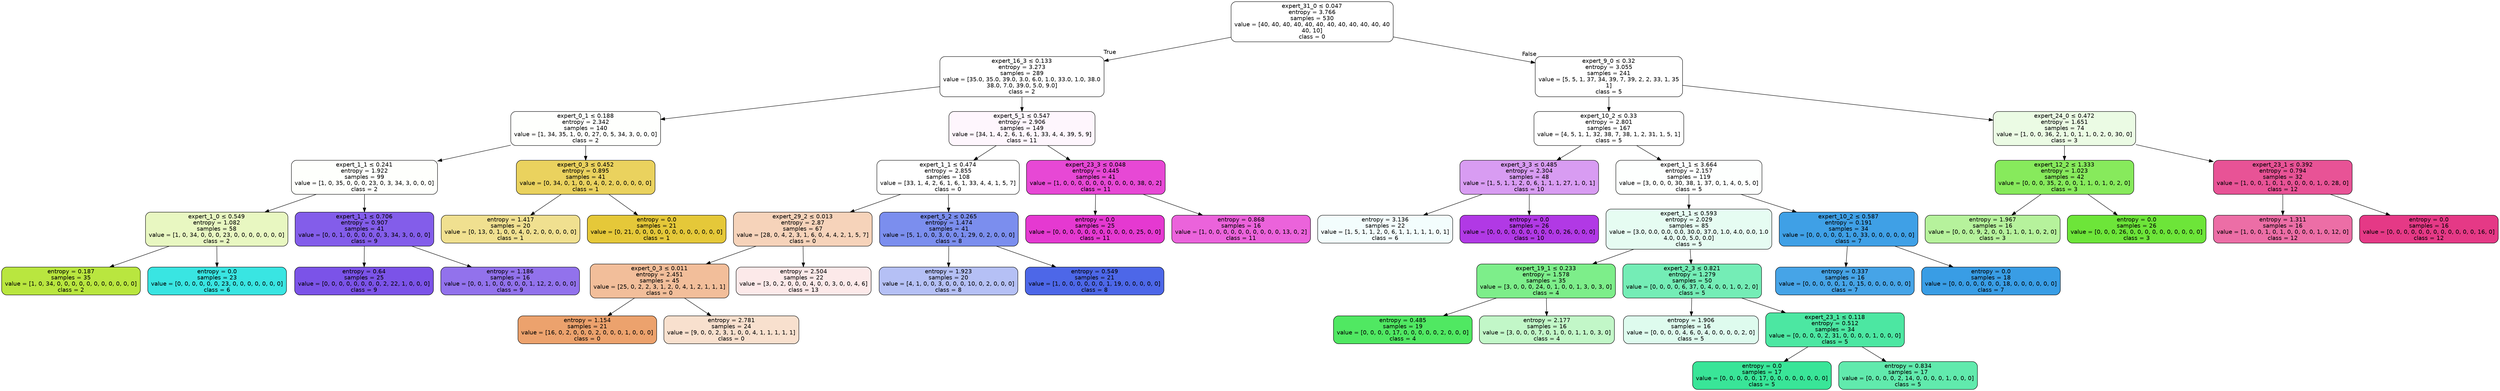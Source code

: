 digraph Tree {
node [shape=box, style="filled, rounded", color="black", fontname="helvetica"] ;
edge [fontname="helvetica"] ;
0 [label=<expert_31_0 &le; 0.047<br/>entropy = 3.766<br/>samples = 530<br/>value = [40, 40, 40, 40, 40, 40, 40, 40, 40, 40, 40, 40<br/>40, 10]<br/>class = 0>, fillcolor="#ffffff"] ;
1 [label=<expert_16_3 &le; 0.133<br/>entropy = 3.273<br/>samples = 289<br/>value = [35.0, 35.0, 39.0, 3.0, 6.0, 1.0, 33.0, 1.0, 38.0<br/>38.0, 7.0, 39.0, 5.0, 9.0]<br/>class = 2>, fillcolor="#ffffff"] ;
0 -> 1 [labeldistance=2.5, labelangle=45, headlabel="True"] ;
2 [label=<expert_0_1 &le; 0.188<br/>entropy = 2.342<br/>samples = 140<br/>value = [1, 34, 35, 1, 0, 0, 27, 0, 5, 34, 3, 0, 0, 0]<br/>class = 2>, fillcolor="#fefffd"] ;
1 -> 2 ;
3 [label=<expert_1_1 &le; 0.241<br/>entropy = 1.922<br/>samples = 99<br/>value = [1, 0, 35, 0, 0, 0, 23, 0, 3, 34, 3, 0, 0, 0]<br/>class = 2>, fillcolor="#fefffc"] ;
2 -> 3 ;
4 [label=<expert_1_0 &le; 0.549<br/>entropy = 1.082<br/>samples = 58<br/>value = [1, 0, 34, 0, 0, 0, 23, 0, 0, 0, 0, 0, 0, 0]<br/>class = 2>, fillcolor="#e8f7c1"] ;
3 -> 4 ;
5 [label=<entropy = 0.187<br/>samples = 35<br/>value = [1, 0, 34, 0, 0, 0, 0, 0, 0, 0, 0, 0, 0, 0]<br/>class = 2>, fillcolor="#b9e63f"] ;
4 -> 5 ;
6 [label=<entropy = 0.0<br/>samples = 23<br/>value = [0, 0, 0, 0, 0, 0, 23, 0, 0, 0, 0, 0, 0, 0]<br/>class = 6>, fillcolor="#39e5e2"] ;
4 -> 6 ;
7 [label=<expert_1_1 &le; 0.706<br/>entropy = 0.907<br/>samples = 41<br/>value = [0, 0, 1, 0, 0, 0, 0, 0, 3, 34, 3, 0, 0, 0]<br/>class = 9>, fillcolor="#835dea"] ;
3 -> 7 ;
8 [label=<entropy = 0.64<br/>samples = 25<br/>value = [0, 0, 0, 0, 0, 0, 0, 0, 2, 22, 1, 0, 0, 0]<br/>class = 9>, fillcolor="#7b53e8"] ;
7 -> 8 ;
9 [label=<entropy = 1.186<br/>samples = 16<br/>value = [0, 0, 1, 0, 0, 0, 0, 0, 1, 12, 2, 0, 0, 0]<br/>class = 9>, fillcolor="#9272ec"] ;
7 -> 9 ;
10 [label=<expert_0_3 &le; 0.452<br/>entropy = 0.895<br/>samples = 41<br/>value = [0, 34, 0, 1, 0, 0, 4, 0, 2, 0, 0, 0, 0, 0]<br/>class = 1>, fillcolor="#ead25e"] ;
2 -> 10 ;
11 [label=<entropy = 1.417<br/>samples = 20<br/>value = [0, 13, 0, 1, 0, 0, 4, 0, 2, 0, 0, 0, 0, 0]<br/>class = 1>, fillcolor="#f0e090"] ;
10 -> 11 ;
12 [label=<entropy = 0.0<br/>samples = 21<br/>value = [0, 21, 0, 0, 0, 0, 0, 0, 0, 0, 0, 0, 0, 0]<br/>class = 1>, fillcolor="#e5c839"] ;
10 -> 12 ;
13 [label=<expert_5_1 &le; 0.547<br/>entropy = 2.906<br/>samples = 149<br/>value = [34, 1, 4, 2, 6, 1, 6, 1, 33, 4, 4, 39, 5, 9]<br/>class = 11>, fillcolor="#fef6fd"] ;
1 -> 13 ;
14 [label=<expert_1_1 &le; 0.474<br/>entropy = 2.855<br/>samples = 108<br/>value = [33, 1, 4, 2, 6, 1, 6, 1, 33, 4, 4, 1, 5, 7]<br/>class = 0>, fillcolor="#ffffff"] ;
13 -> 14 ;
15 [label=<expert_29_2 &le; 0.013<br/>entropy = 2.87<br/>samples = 67<br/>value = [28, 0, 4, 2, 3, 1, 6, 0, 4, 4, 2, 1, 5, 7]<br/>class = 0>, fillcolor="#f6d3ba"] ;
14 -> 15 ;
16 [label=<expert_0_3 &le; 0.011<br/>entropy = 2.451<br/>samples = 45<br/>value = [25, 0, 2, 2, 3, 1, 2, 0, 4, 1, 2, 1, 1, 1]<br/>class = 0>, fillcolor="#f2be9a"] ;
15 -> 16 ;
17 [label=<entropy = 1.154<br/>samples = 21<br/>value = [16, 0, 2, 0, 0, 0, 2, 0, 0, 0, 1, 0, 0, 0]<br/>class = 0>, fillcolor="#eca26d"] ;
16 -> 17 ;
18 [label=<entropy = 2.781<br/>samples = 24<br/>value = [9, 0, 0, 2, 3, 1, 0, 0, 4, 1, 1, 1, 1, 1]<br/>class = 0>, fillcolor="#f8e0ce"] ;
16 -> 18 ;
19 [label=<entropy = 2.504<br/>samples = 22<br/>value = [3, 0, 2, 0, 0, 0, 4, 0, 0, 3, 0, 0, 4, 6]<br/>class = 13>, fillcolor="#fce9e9"] ;
15 -> 19 ;
20 [label=<expert_5_2 &le; 0.265<br/>entropy = 1.474<br/>samples = 41<br/>value = [5, 1, 0, 0, 3, 0, 0, 1, 29, 0, 2, 0, 0, 0]<br/>class = 8>, fillcolor="#7b8eee"] ;
14 -> 20 ;
21 [label=<entropy = 1.923<br/>samples = 20<br/>value = [4, 1, 0, 0, 3, 0, 0, 0, 10, 0, 2, 0, 0, 0]<br/>class = 8>, fillcolor="#b5c0f5"] ;
20 -> 21 ;
22 [label=<entropy = 0.549<br/>samples = 21<br/>value = [1, 0, 0, 0, 0, 0, 0, 1, 19, 0, 0, 0, 0, 0]<br/>class = 8>, fillcolor="#4d67e8"] ;
20 -> 22 ;
23 [label=<expert_23_3 &le; 0.048<br/>entropy = 0.445<br/>samples = 41<br/>value = [1, 0, 0, 0, 0, 0, 0, 0, 0, 0, 0, 38, 0, 2]<br/>class = 11>, fillcolor="#e748d5"] ;
13 -> 23 ;
24 [label=<entropy = 0.0<br/>samples = 25<br/>value = [0, 0, 0, 0, 0, 0, 0, 0, 0, 0, 0, 25, 0, 0]<br/>class = 11>, fillcolor="#e539d1"] ;
23 -> 24 ;
25 [label=<entropy = 0.868<br/>samples = 16<br/>value = [1, 0, 0, 0, 0, 0, 0, 0, 0, 0, 0, 13, 0, 2]<br/>class = 11>, fillcolor="#eb63db"] ;
23 -> 25 ;
26 [label=<expert_9_0 &le; 0.32<br/>entropy = 3.055<br/>samples = 241<br/>value = [5, 5, 1, 37, 34, 39, 7, 39, 2, 2, 33, 1, 35<br/>1]<br/>class = 5>, fillcolor="#ffffff"] ;
0 -> 26 [labeldistance=2.5, labelangle=-45, headlabel="False"] ;
27 [label=<expert_10_2 &le; 0.33<br/>entropy = 2.801<br/>samples = 167<br/>value = [4, 5, 1, 1, 32, 38, 7, 38, 1, 2, 31, 1, 5, 1]<br/>class = 5>, fillcolor="#ffffff"] ;
26 -> 27 ;
28 [label=<expert_3_3 &le; 0.485<br/>entropy = 2.304<br/>samples = 48<br/>value = [1, 5, 1, 1, 2, 0, 6, 1, 1, 1, 27, 1, 0, 1]<br/>class = 10>, fillcolor="#d89cf2"] ;
27 -> 28 ;
29 [label=<entropy = 3.136<br/>samples = 22<br/>value = [1, 5, 1, 1, 2, 0, 6, 1, 1, 1, 1, 1, 0, 1]<br/>class = 6>, fillcolor="#f3fdfd"] ;
28 -> 29 ;
30 [label=<entropy = 0.0<br/>samples = 26<br/>value = [0, 0, 0, 0, 0, 0, 0, 0, 0, 0, 26, 0, 0, 0]<br/>class = 10>, fillcolor="#b139e5"] ;
28 -> 30 ;
31 [label=<expert_1_1 &le; 3.664<br/>entropy = 2.157<br/>samples = 119<br/>value = [3, 0, 0, 0, 30, 38, 1, 37, 0, 1, 4, 0, 5, 0]<br/>class = 5>, fillcolor="#fdfffe"] ;
27 -> 31 ;
32 [label=<expert_1_1 &le; 0.593<br/>entropy = 2.029<br/>samples = 85<br/>value = [3.0, 0.0, 0.0, 0.0, 30.0, 37.0, 1.0, 4.0, 0.0, 1.0<br/>4.0, 0.0, 5.0, 0.0]<br/>class = 5>, fillcolor="#e6fcf2"] ;
31 -> 32 ;
33 [label=<expert_19_1 &le; 0.233<br/>entropy = 1.578<br/>samples = 35<br/>value = [3, 0, 0, 0, 24, 0, 1, 0, 0, 1, 3, 0, 3, 0]<br/>class = 4>, fillcolor="#7dee8a"] ;
32 -> 33 ;
34 [label=<entropy = 0.485<br/>samples = 19<br/>value = [0, 0, 0, 0, 17, 0, 0, 0, 0, 0, 2, 0, 0, 0]<br/>class = 4>, fillcolor="#50e862"] ;
33 -> 34 ;
35 [label=<entropy = 2.177<br/>samples = 16<br/>value = [3, 0, 0, 0, 7, 0, 1, 0, 0, 1, 1, 0, 3, 0]<br/>class = 4>, fillcolor="#c2f7c8"] ;
33 -> 35 ;
36 [label=<expert_2_3 &le; 0.821<br/>entropy = 1.279<br/>samples = 50<br/>value = [0, 0, 0, 0, 6, 37, 0, 4, 0, 0, 1, 0, 2, 0]<br/>class = 5>, fillcolor="#74edb6"] ;
32 -> 36 ;
37 [label=<entropy = 1.906<br/>samples = 16<br/>value = [0, 0, 0, 0, 4, 6, 0, 4, 0, 0, 0, 0, 2, 0]<br/>class = 5>, fillcolor="#defbee"] ;
36 -> 37 ;
38 [label=<expert_23_1 &le; 0.118<br/>entropy = 0.512<br/>samples = 34<br/>value = [0, 0, 0, 0, 2, 31, 0, 0, 0, 0, 1, 0, 0, 0]<br/>class = 5>, fillcolor="#4ce7a2"] ;
36 -> 38 ;
39 [label=<entropy = 0.0<br/>samples = 17<br/>value = [0, 0, 0, 0, 0, 17, 0, 0, 0, 0, 0, 0, 0, 0]<br/>class = 5>, fillcolor="#39e598"] ;
38 -> 39 ;
40 [label=<entropy = 0.834<br/>samples = 17<br/>value = [0, 0, 0, 0, 2, 14, 0, 0, 0, 0, 1, 0, 0, 0]<br/>class = 5>, fillcolor="#61eaad"] ;
38 -> 40 ;
41 [label=<expert_10_2 &le; 0.587<br/>entropy = 0.191<br/>samples = 34<br/>value = [0, 0, 0, 0, 0, 1, 0, 33, 0, 0, 0, 0, 0, 0]<br/>class = 7>, fillcolor="#3fa0e6"] ;
31 -> 41 ;
42 [label=<entropy = 0.337<br/>samples = 16<br/>value = [0, 0, 0, 0, 0, 1, 0, 15, 0, 0, 0, 0, 0, 0]<br/>class = 7>, fillcolor="#46a4e7"] ;
41 -> 42 ;
43 [label=<entropy = 0.0<br/>samples = 18<br/>value = [0, 0, 0, 0, 0, 0, 0, 18, 0, 0, 0, 0, 0, 0]<br/>class = 7>, fillcolor="#399de5"] ;
41 -> 43 ;
44 [label=<expert_24_0 &le; 0.472<br/>entropy = 1.651<br/>samples = 74<br/>value = [1, 0, 0, 36, 2, 1, 0, 1, 1, 0, 2, 0, 30, 0]<br/>class = 3>, fillcolor="#ebfbe4"] ;
26 -> 44 ;
45 [label=<expert_12_2 &le; 1.333<br/>entropy = 1.023<br/>samples = 42<br/>value = [0, 0, 0, 35, 2, 0, 0, 1, 1, 0, 1, 0, 2, 0]<br/>class = 3>, fillcolor="#87ea5c"] ;
44 -> 45 ;
46 [label=<entropy = 1.967<br/>samples = 16<br/>value = [0, 0, 0, 9, 2, 0, 0, 1, 1, 0, 1, 0, 2, 0]<br/>class = 3>, fillcolor="#b6f29c"] ;
45 -> 46 ;
47 [label=<entropy = 0.0<br/>samples = 26<br/>value = [0, 0, 0, 26, 0, 0, 0, 0, 0, 0, 0, 0, 0, 0]<br/>class = 3>, fillcolor="#6de539"] ;
45 -> 47 ;
48 [label=<expert_23_1 &le; 0.392<br/>entropy = 0.794<br/>samples = 32<br/>value = [1, 0, 0, 1, 0, 1, 0, 0, 0, 0, 1, 0, 28, 0]<br/>class = 12>, fillcolor="#e85396"] ;
44 -> 48 ;
49 [label=<entropy = 1.311<br/>samples = 16<br/>value = [1, 0, 0, 1, 0, 1, 0, 0, 0, 0, 1, 0, 12, 0]<br/>class = 12>, fillcolor="#ec6ea6"] ;
48 -> 49 ;
50 [label=<entropy = 0.0<br/>samples = 16<br/>value = [0, 0, 0, 0, 0, 0, 0, 0, 0, 0, 0, 0, 16, 0]<br/>class = 12>, fillcolor="#e53986"] ;
48 -> 50 ;
}